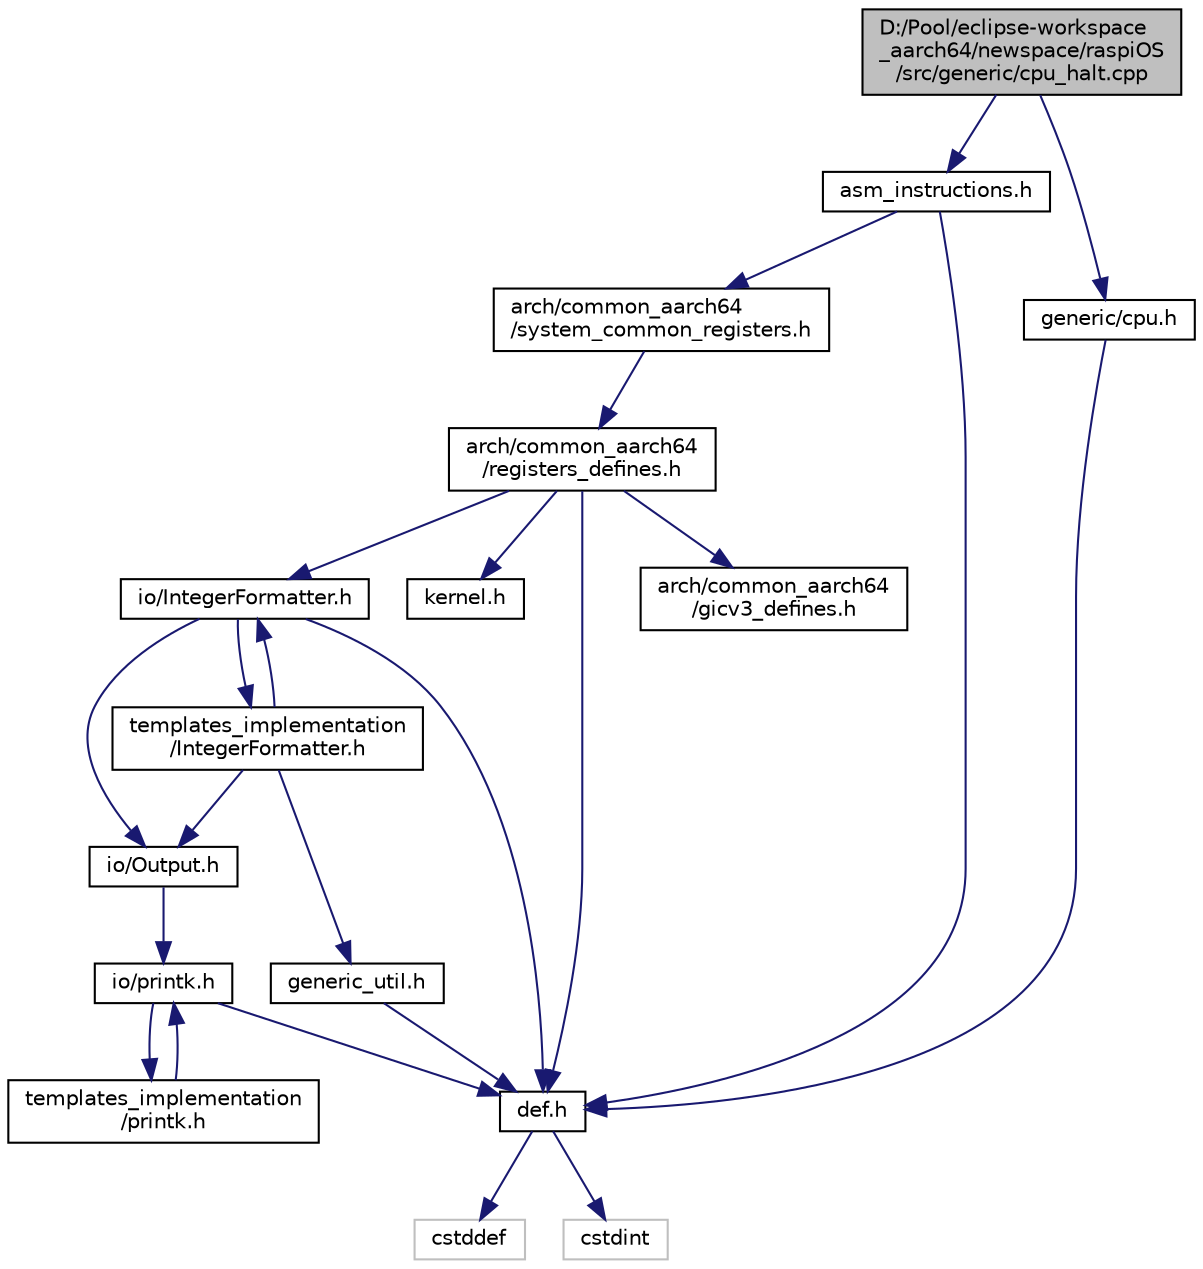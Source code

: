 digraph "D:/Pool/eclipse-workspace_aarch64/newspace/raspiOS/src/generic/cpu_halt.cpp"
{
  edge [fontname="Helvetica",fontsize="10",labelfontname="Helvetica",labelfontsize="10"];
  node [fontname="Helvetica",fontsize="10",shape=record];
  Node3525 [label="D:/Pool/eclipse-workspace\l_aarch64/newspace/raspiOS\l/src/generic/cpu_halt.cpp",height=0.2,width=0.4,color="black", fillcolor="grey75", style="filled", fontcolor="black"];
  Node3525 -> Node3526 [color="midnightblue",fontsize="10",style="solid",fontname="Helvetica"];
  Node3526 [label="generic/cpu.h",height=0.2,width=0.4,color="black", fillcolor="white", style="filled",URL="$dc/da7/cpu_8h.html"];
  Node3526 -> Node3527 [color="midnightblue",fontsize="10",style="solid",fontname="Helvetica"];
  Node3527 [label="def.h",height=0.2,width=0.4,color="black", fillcolor="white", style="filled",URL="$d4/da4/def_8h.html"];
  Node3527 -> Node3528 [color="midnightblue",fontsize="10",style="solid",fontname="Helvetica"];
  Node3528 [label="cstddef",height=0.2,width=0.4,color="grey75", fillcolor="white", style="filled"];
  Node3527 -> Node3529 [color="midnightblue",fontsize="10",style="solid",fontname="Helvetica"];
  Node3529 [label="cstdint",height=0.2,width=0.4,color="grey75", fillcolor="white", style="filled"];
  Node3525 -> Node3530 [color="midnightblue",fontsize="10",style="solid",fontname="Helvetica"];
  Node3530 [label="asm_instructions.h",height=0.2,width=0.4,color="black", fillcolor="white", style="filled",URL="$d8/d2f/asm__instructions_8h.html"];
  Node3530 -> Node3527 [color="midnightblue",fontsize="10",style="solid",fontname="Helvetica"];
  Node3530 -> Node3531 [color="midnightblue",fontsize="10",style="solid",fontname="Helvetica"];
  Node3531 [label="arch/common_aarch64\l/system_common_registers.h",height=0.2,width=0.4,color="black", fillcolor="white", style="filled",URL="$d4/d1f/system__common__registers_8h.html"];
  Node3531 -> Node3532 [color="midnightblue",fontsize="10",style="solid",fontname="Helvetica"];
  Node3532 [label="arch/common_aarch64\l/registers_defines.h",height=0.2,width=0.4,color="black", fillcolor="white", style="filled",URL="$d1/dbd/registers__defines_8h.html"];
  Node3532 -> Node3527 [color="midnightblue",fontsize="10",style="solid",fontname="Helvetica"];
  Node3532 -> Node3533 [color="midnightblue",fontsize="10",style="solid",fontname="Helvetica"];
  Node3533 [label="kernel.h",height=0.2,width=0.4,color="black", fillcolor="white", style="filled",URL="$d0/daa/kernel_8h.html"];
  Node3532 -> Node3534 [color="midnightblue",fontsize="10",style="solid",fontname="Helvetica"];
  Node3534 [label="io/IntegerFormatter.h",height=0.2,width=0.4,color="black", fillcolor="white", style="filled",URL="$d5/d7b/io_2_integer_formatter_8h.html"];
  Node3534 -> Node3527 [color="midnightblue",fontsize="10",style="solid",fontname="Helvetica"];
  Node3534 -> Node3535 [color="midnightblue",fontsize="10",style="solid",fontname="Helvetica"];
  Node3535 [label="io/Output.h",height=0.2,width=0.4,color="black", fillcolor="white", style="filled",URL="$d6/d77/_output_8h.html"];
  Node3535 -> Node3536 [color="midnightblue",fontsize="10",style="solid",fontname="Helvetica"];
  Node3536 [label="io/printk.h",height=0.2,width=0.4,color="black", fillcolor="white", style="filled",URL="$dd/d17/io_2printk_8h.html"];
  Node3536 -> Node3527 [color="midnightblue",fontsize="10",style="solid",fontname="Helvetica"];
  Node3536 -> Node3537 [color="midnightblue",fontsize="10",style="solid",fontname="Helvetica"];
  Node3537 [label="templates_implementation\l/printk.h",height=0.2,width=0.4,color="black", fillcolor="white", style="filled",URL="$d7/d95/templates__implementation_2printk_8h.html"];
  Node3537 -> Node3536 [color="midnightblue",fontsize="10",style="solid",fontname="Helvetica"];
  Node3534 -> Node3538 [color="midnightblue",fontsize="10",style="solid",fontname="Helvetica"];
  Node3538 [label="templates_implementation\l/IntegerFormatter.h",height=0.2,width=0.4,color="black", fillcolor="white", style="filled",URL="$dc/d84/templates__implementation_2_integer_formatter_8h.html"];
  Node3538 -> Node3534 [color="midnightblue",fontsize="10",style="solid",fontname="Helvetica"];
  Node3538 -> Node3539 [color="midnightblue",fontsize="10",style="solid",fontname="Helvetica"];
  Node3539 [label="generic_util.h",height=0.2,width=0.4,color="black", fillcolor="white", style="filled",URL="$d6/d93/generic__util_8h.html"];
  Node3539 -> Node3527 [color="midnightblue",fontsize="10",style="solid",fontname="Helvetica"];
  Node3538 -> Node3535 [color="midnightblue",fontsize="10",style="solid",fontname="Helvetica"];
  Node3532 -> Node3540 [color="midnightblue",fontsize="10",style="solid",fontname="Helvetica"];
  Node3540 [label="arch/common_aarch64\l/gicv3_defines.h",height=0.2,width=0.4,color="black", fillcolor="white", style="filled",URL="$d5/d80/gicv3__defines_8h.html"];
}
